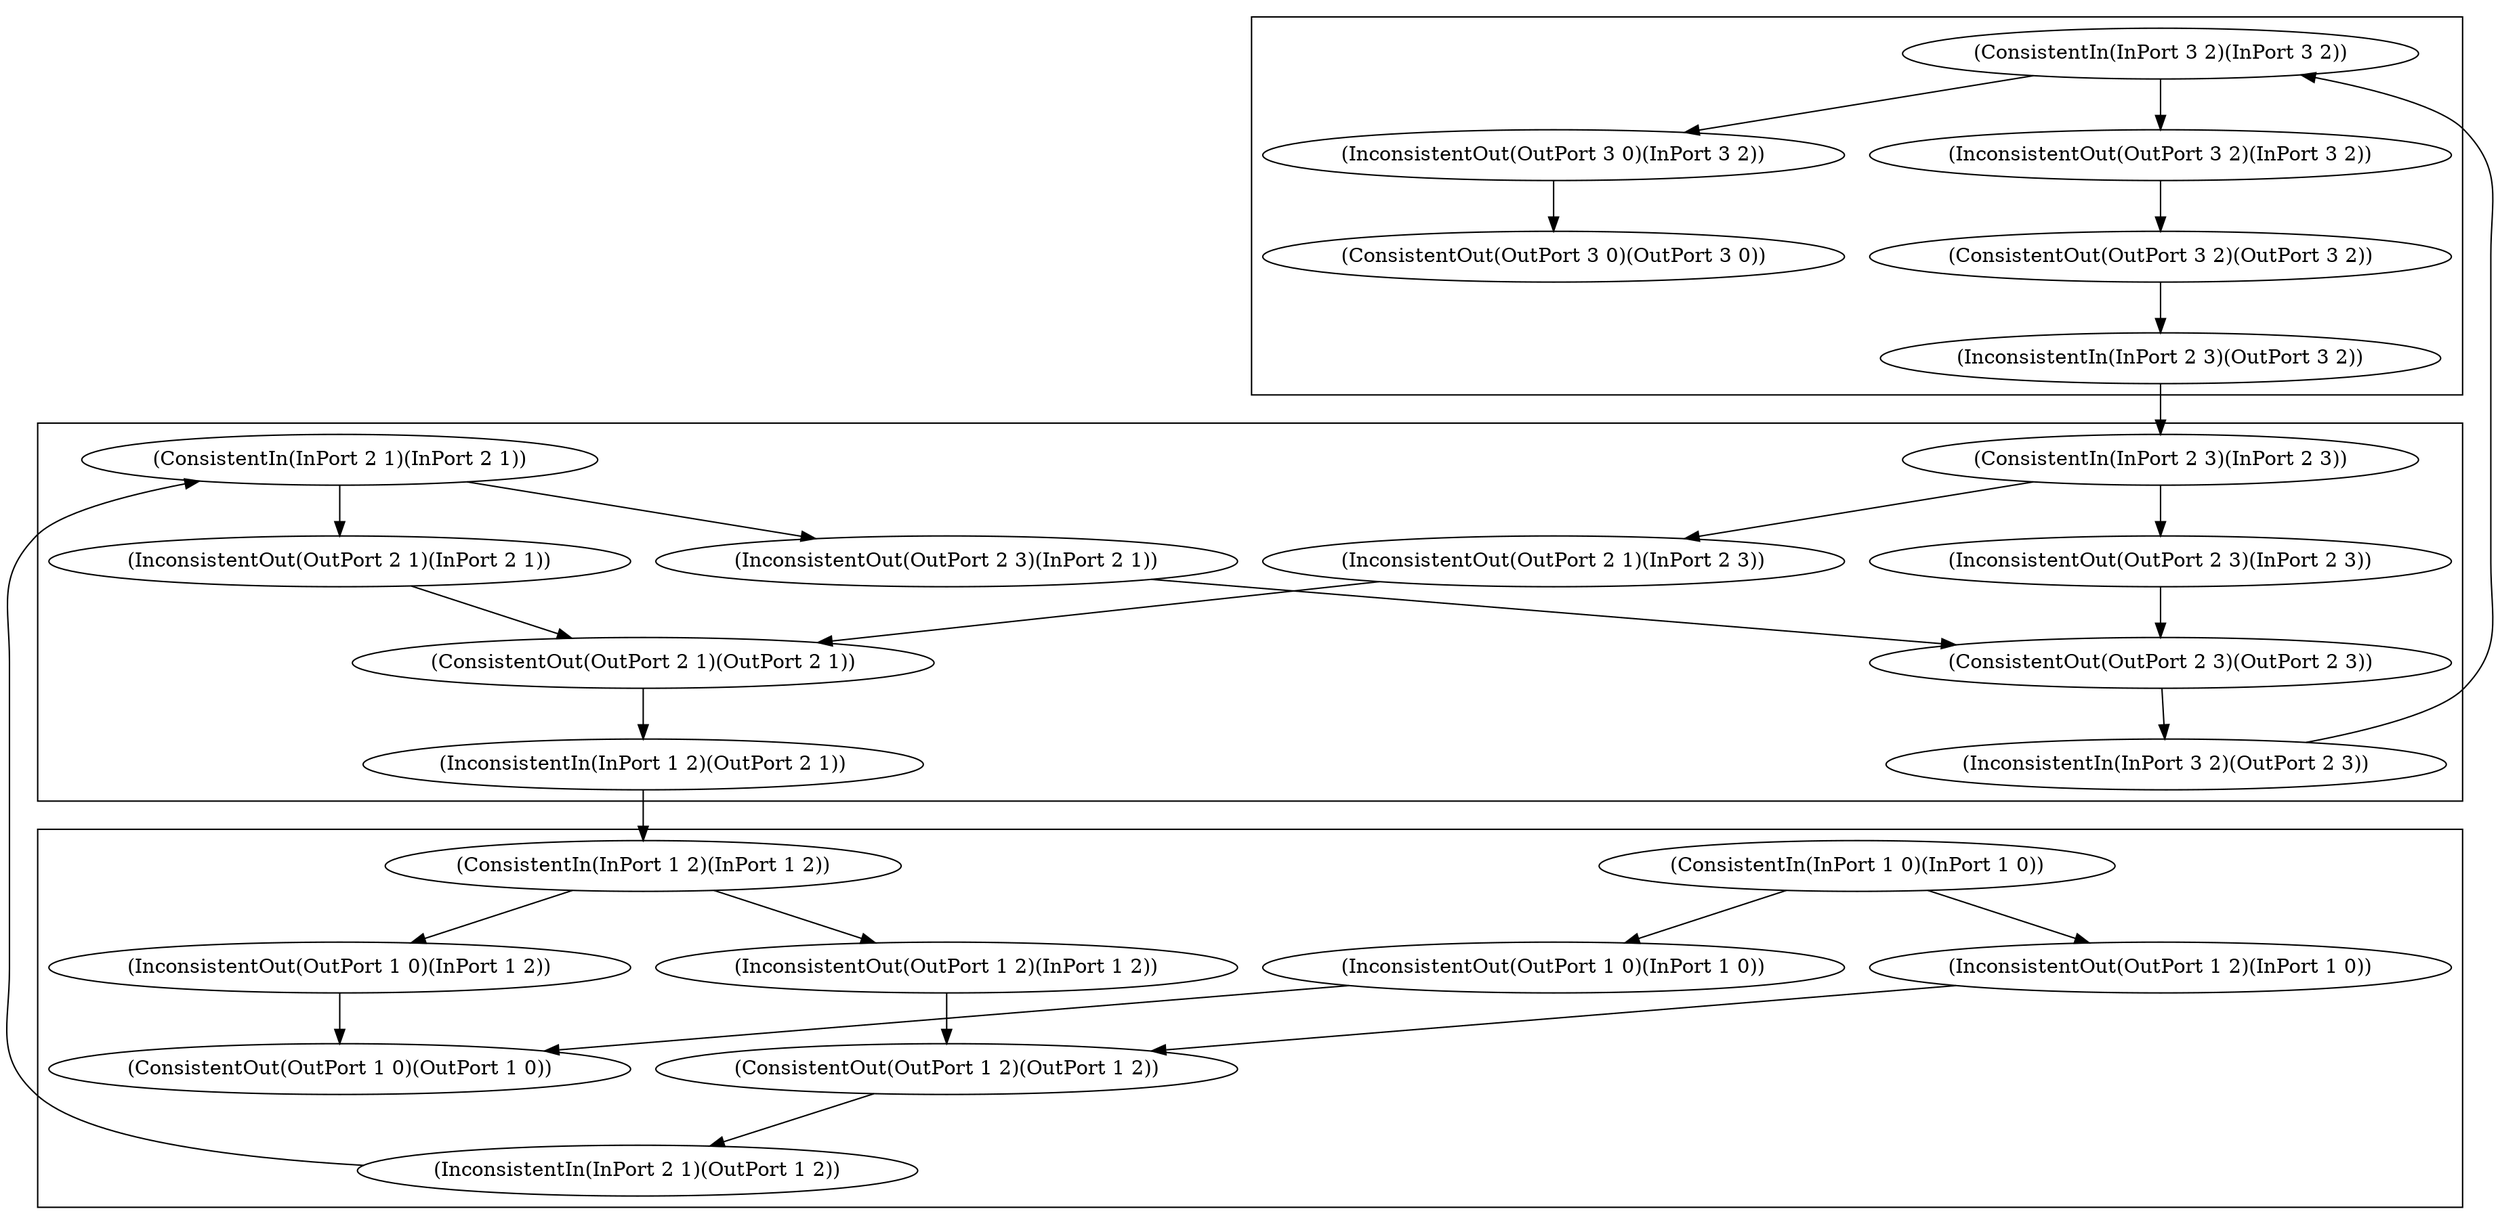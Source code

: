digraph G {
  "(ConsistentIn(InPort 1 0)(InPort 1 0))";
  "(ConsistentIn(InPort 1 2)(InPort 1 2))";
  "(ConsistentIn(InPort 2 1)(InPort 2 1))";
  "(ConsistentIn(InPort 2 3)(InPort 2 3))";
  "(ConsistentIn(InPort 3 2)(InPort 3 2))";
  "(InconsistentOut(OutPort 1 0)(InPort 1 0))";
  "(InconsistentOut(OutPort 1 0)(InPort 1 2))";
  "(InconsistentOut(OutPort 1 2)(InPort 1 0))";
  "(InconsistentOut(OutPort 1 2)(InPort 1 2))";
  "(InconsistentOut(OutPort 2 1)(InPort 2 1))";
  "(InconsistentOut(OutPort 2 1)(InPort 2 3))";
  "(InconsistentOut(OutPort 2 3)(InPort 2 1))";
  "(InconsistentOut(OutPort 2 3)(InPort 2 3))";
  "(InconsistentOut(OutPort 3 0)(InPort 3 2))";
  "(InconsistentOut(OutPort 3 2)(InPort 3 2))";
  "(ConsistentOut(OutPort 1 0)(OutPort 1 0))";
  "(ConsistentOut(OutPort 1 2)(OutPort 1 2))";
  "(ConsistentOut(OutPort 2 1)(OutPort 2 1))";
  "(ConsistentOut(OutPort 2 3)(OutPort 2 3))";
  "(ConsistentOut(OutPort 3 0)(OutPort 3 0))";
  "(ConsistentOut(OutPort 3 2)(OutPort 3 2))";
  "(InconsistentIn(InPort 1 2)(OutPort 2 1))";
  "(InconsistentIn(InPort 2 1)(OutPort 1 2))";
  "(InconsistentIn(InPort 2 3)(OutPort 3 2))";
  "(InconsistentIn(InPort 3 2)(OutPort 2 3))";
  
  subgraph cluster_1 { "(InconsistentIn(InPort 2 1)(OutPort 1 2))";"(ConsistentOut(OutPort 1 2)(OutPort 1 2))";"(ConsistentOut(OutPort 1 0)(OutPort 1 0))";"(InconsistentOut(OutPort 1 2)(InPort 1 2))";"(InconsistentOut(OutPort 1 2)(InPort 1 0))";"(InconsistentOut(OutPort 1 0)(InPort 1 2))";"(InconsistentOut(OutPort 1 0)(InPort 1 0))";"(ConsistentIn(InPort 1 2)(InPort 1 2))";"(ConsistentIn(InPort 1 0)(InPort 1 0))";
     };
  subgraph cluster_2 { "(InconsistentIn(InPort 3 2)(OutPort 2 3))";"(InconsistentIn(InPort 1 2)(OutPort 2 1))";"(ConsistentOut(OutPort 2 3)(OutPort 2 3))";"(ConsistentOut(OutPort 2 1)(OutPort 2 1))";"(InconsistentOut(OutPort 2 3)(InPort 2 3))";"(InconsistentOut(OutPort 2 3)(InPort 2 1))";"(InconsistentOut(OutPort 2 1)(InPort 2 3))";"(InconsistentOut(OutPort 2 1)(InPort 2 1))";"(ConsistentIn(InPort 2 3)(InPort 2 3))";"(ConsistentIn(InPort 2 1)(InPort 2 1))";
     };
  subgraph cluster_3 { "(InconsistentIn(InPort 2 3)(OutPort 3 2))";"(ConsistentOut(OutPort 3 2)(OutPort 3 2))";"(ConsistentOut(OutPort 3 0)(OutPort 3 0))";"(InconsistentOut(OutPort 3 2)(InPort 3 2))";"(InconsistentOut(OutPort 3 0)(InPort 3 2))";"(ConsistentIn(InPort 3 2)(InPort 3 2))";
     };
  
  "(ConsistentIn(InPort 1 0)(InPort 1 0))" -> "(InconsistentOut(OutPort 1 0)(InPort 1 0))";
  "(ConsistentIn(InPort 1 0)(InPort 1 0))" -> "(InconsistentOut(OutPort 1 2)(InPort 1 0))";
  "(ConsistentIn(InPort 1 2)(InPort 1 2))" -> "(InconsistentOut(OutPort 1 0)(InPort 1 2))";
  "(ConsistentIn(InPort 1 2)(InPort 1 2))" -> "(InconsistentOut(OutPort 1 2)(InPort 1 2))";
  "(ConsistentIn(InPort 2 1)(InPort 2 1))" -> "(InconsistentOut(OutPort 2 1)(InPort 2 1))";
  "(ConsistentIn(InPort 2 1)(InPort 2 1))" -> "(InconsistentOut(OutPort 2 3)(InPort 2 1))";
  "(ConsistentIn(InPort 2 3)(InPort 2 3))" -> "(InconsistentOut(OutPort 2 1)(InPort 2 3))";
  "(ConsistentIn(InPort 2 3)(InPort 2 3))" -> "(InconsistentOut(OutPort 2 3)(InPort 2 3))";
  "(ConsistentIn(InPort 3 2)(InPort 3 2))" -> "(InconsistentOut(OutPort 3 0)(InPort 3 2))";
  "(ConsistentIn(InPort 3 2)(InPort 3 2))" -> "(InconsistentOut(OutPort 3 2)(InPort 3 2))";
  "(InconsistentOut(OutPort 1 0)(InPort 1 0))" -> "(ConsistentOut(OutPort 1 0)(OutPort 1 0))";
  "(InconsistentOut(OutPort 1 0)(InPort 1 2))" -> "(ConsistentOut(OutPort 1 0)(OutPort 1 0))";
  "(InconsistentOut(OutPort 1 2)(InPort 1 0))" -> "(ConsistentOut(OutPort 1 2)(OutPort 1 2))";
  "(InconsistentOut(OutPort 1 2)(InPort 1 2))" -> "(ConsistentOut(OutPort 1 2)(OutPort 1 2))";
  "(InconsistentOut(OutPort 2 1)(InPort 2 1))" -> "(ConsistentOut(OutPort 2 1)(OutPort 2 1))";
  "(InconsistentOut(OutPort 2 1)(InPort 2 3))" -> "(ConsistentOut(OutPort 2 1)(OutPort 2 1))";
  "(InconsistentOut(OutPort 2 3)(InPort 2 1))" -> "(ConsistentOut(OutPort 2 3)(OutPort 2 3))";
  "(InconsistentOut(OutPort 2 3)(InPort 2 3))" -> "(ConsistentOut(OutPort 2 3)(OutPort 2 3))";
  "(InconsistentOut(OutPort 3 0)(InPort 3 2))" -> "(ConsistentOut(OutPort 3 0)(OutPort 3 0))";
  "(InconsistentOut(OutPort 3 2)(InPort 3 2))" -> "(ConsistentOut(OutPort 3 2)(OutPort 3 2))";
  "(ConsistentOut(OutPort 1 2)(OutPort 1 2))" -> "(InconsistentIn(InPort 2 1)(OutPort 1 2))";
  "(ConsistentOut(OutPort 2 1)(OutPort 2 1))" -> "(InconsistentIn(InPort 1 2)(OutPort 2 1))";
  "(ConsistentOut(OutPort 2 3)(OutPort 2 3))" -> "(InconsistentIn(InPort 3 2)(OutPort 2 3))";
  "(ConsistentOut(OutPort 3 2)(OutPort 3 2))" -> "(InconsistentIn(InPort 2 3)(OutPort 3 2))";
  "(InconsistentIn(InPort 1 2)(OutPort 2 1))" -> "(ConsistentIn(InPort 1 2)(InPort 1 2))";
  "(InconsistentIn(InPort 2 1)(OutPort 1 2))" -> "(ConsistentIn(InPort 2 1)(InPort 2 1))";
  "(InconsistentIn(InPort 2 3)(OutPort 3 2))" -> "(ConsistentIn(InPort 2 3)(InPort 2 3))";
  "(InconsistentIn(InPort 3 2)(OutPort 2 3))" -> "(ConsistentIn(InPort 3 2)(InPort 3 2))";
  
  }